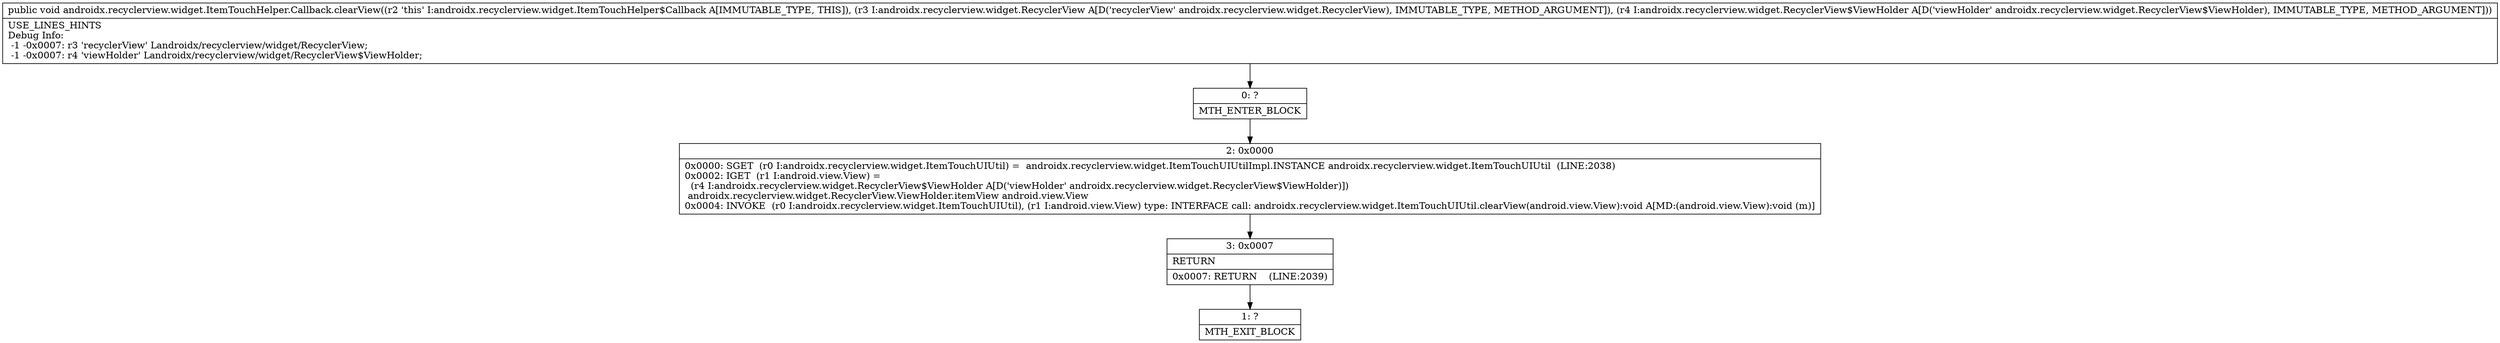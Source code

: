 digraph "CFG forandroidx.recyclerview.widget.ItemTouchHelper.Callback.clearView(Landroidx\/recyclerview\/widget\/RecyclerView;Landroidx\/recyclerview\/widget\/RecyclerView$ViewHolder;)V" {
Node_0 [shape=record,label="{0\:\ ?|MTH_ENTER_BLOCK\l}"];
Node_2 [shape=record,label="{2\:\ 0x0000|0x0000: SGET  (r0 I:androidx.recyclerview.widget.ItemTouchUIUtil) =  androidx.recyclerview.widget.ItemTouchUIUtilImpl.INSTANCE androidx.recyclerview.widget.ItemTouchUIUtil  (LINE:2038)\l0x0002: IGET  (r1 I:android.view.View) = \l  (r4 I:androidx.recyclerview.widget.RecyclerView$ViewHolder A[D('viewHolder' androidx.recyclerview.widget.RecyclerView$ViewHolder)])\l androidx.recyclerview.widget.RecyclerView.ViewHolder.itemView android.view.View \l0x0004: INVOKE  (r0 I:androidx.recyclerview.widget.ItemTouchUIUtil), (r1 I:android.view.View) type: INTERFACE call: androidx.recyclerview.widget.ItemTouchUIUtil.clearView(android.view.View):void A[MD:(android.view.View):void (m)]\l}"];
Node_3 [shape=record,label="{3\:\ 0x0007|RETURN\l|0x0007: RETURN    (LINE:2039)\l}"];
Node_1 [shape=record,label="{1\:\ ?|MTH_EXIT_BLOCK\l}"];
MethodNode[shape=record,label="{public void androidx.recyclerview.widget.ItemTouchHelper.Callback.clearView((r2 'this' I:androidx.recyclerview.widget.ItemTouchHelper$Callback A[IMMUTABLE_TYPE, THIS]), (r3 I:androidx.recyclerview.widget.RecyclerView A[D('recyclerView' androidx.recyclerview.widget.RecyclerView), IMMUTABLE_TYPE, METHOD_ARGUMENT]), (r4 I:androidx.recyclerview.widget.RecyclerView$ViewHolder A[D('viewHolder' androidx.recyclerview.widget.RecyclerView$ViewHolder), IMMUTABLE_TYPE, METHOD_ARGUMENT]))  | USE_LINES_HINTS\lDebug Info:\l  \-1 \-0x0007: r3 'recyclerView' Landroidx\/recyclerview\/widget\/RecyclerView;\l  \-1 \-0x0007: r4 'viewHolder' Landroidx\/recyclerview\/widget\/RecyclerView$ViewHolder;\l}"];
MethodNode -> Node_0;Node_0 -> Node_2;
Node_2 -> Node_3;
Node_3 -> Node_1;
}

